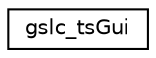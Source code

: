 digraph "Graphical Class Hierarchy"
{
  edge [fontname="Helvetica",fontsize="10",labelfontname="Helvetica",labelfontsize="10"];
  node [fontname="Helvetica",fontsize="10",shape=record];
  rankdir="LR";
  Node1 [label="gslc_tsGui",height=0.2,width=0.4,color="black", fillcolor="white", style="filled",URL="$structgslc__tsGui.html",tooltip="GUI structure. "];
}
